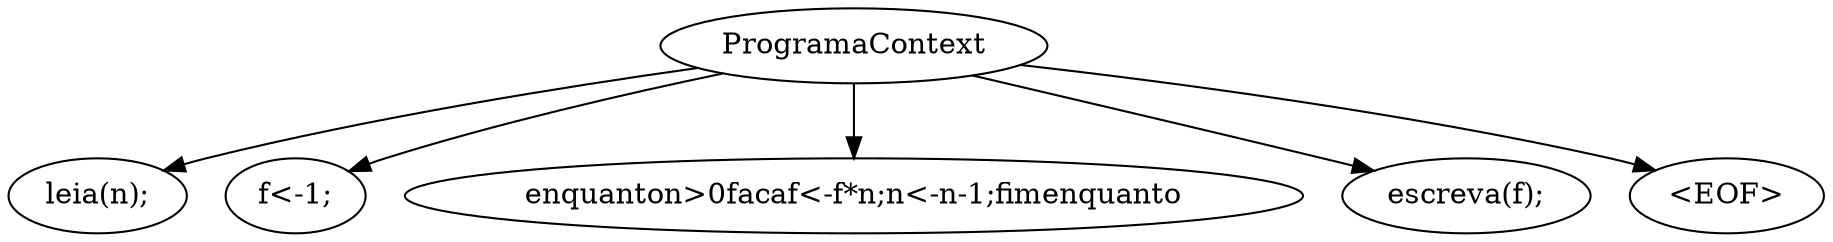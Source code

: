 digraph AST {
n1 [label="ProgramaContext"];
n2 [label="leia(n);"];
n1 -> n2;
n3 [label="f<-1;"];
n1 -> n3;
n4 [label="enquanton>0facaf<-f*n;n<-n-1;fimenquanto"];
n1 -> n4;
n5 [label="escreva(f);"];
n1 -> n5;
n6 [label="<EOF>"];
n1 -> n6;
}